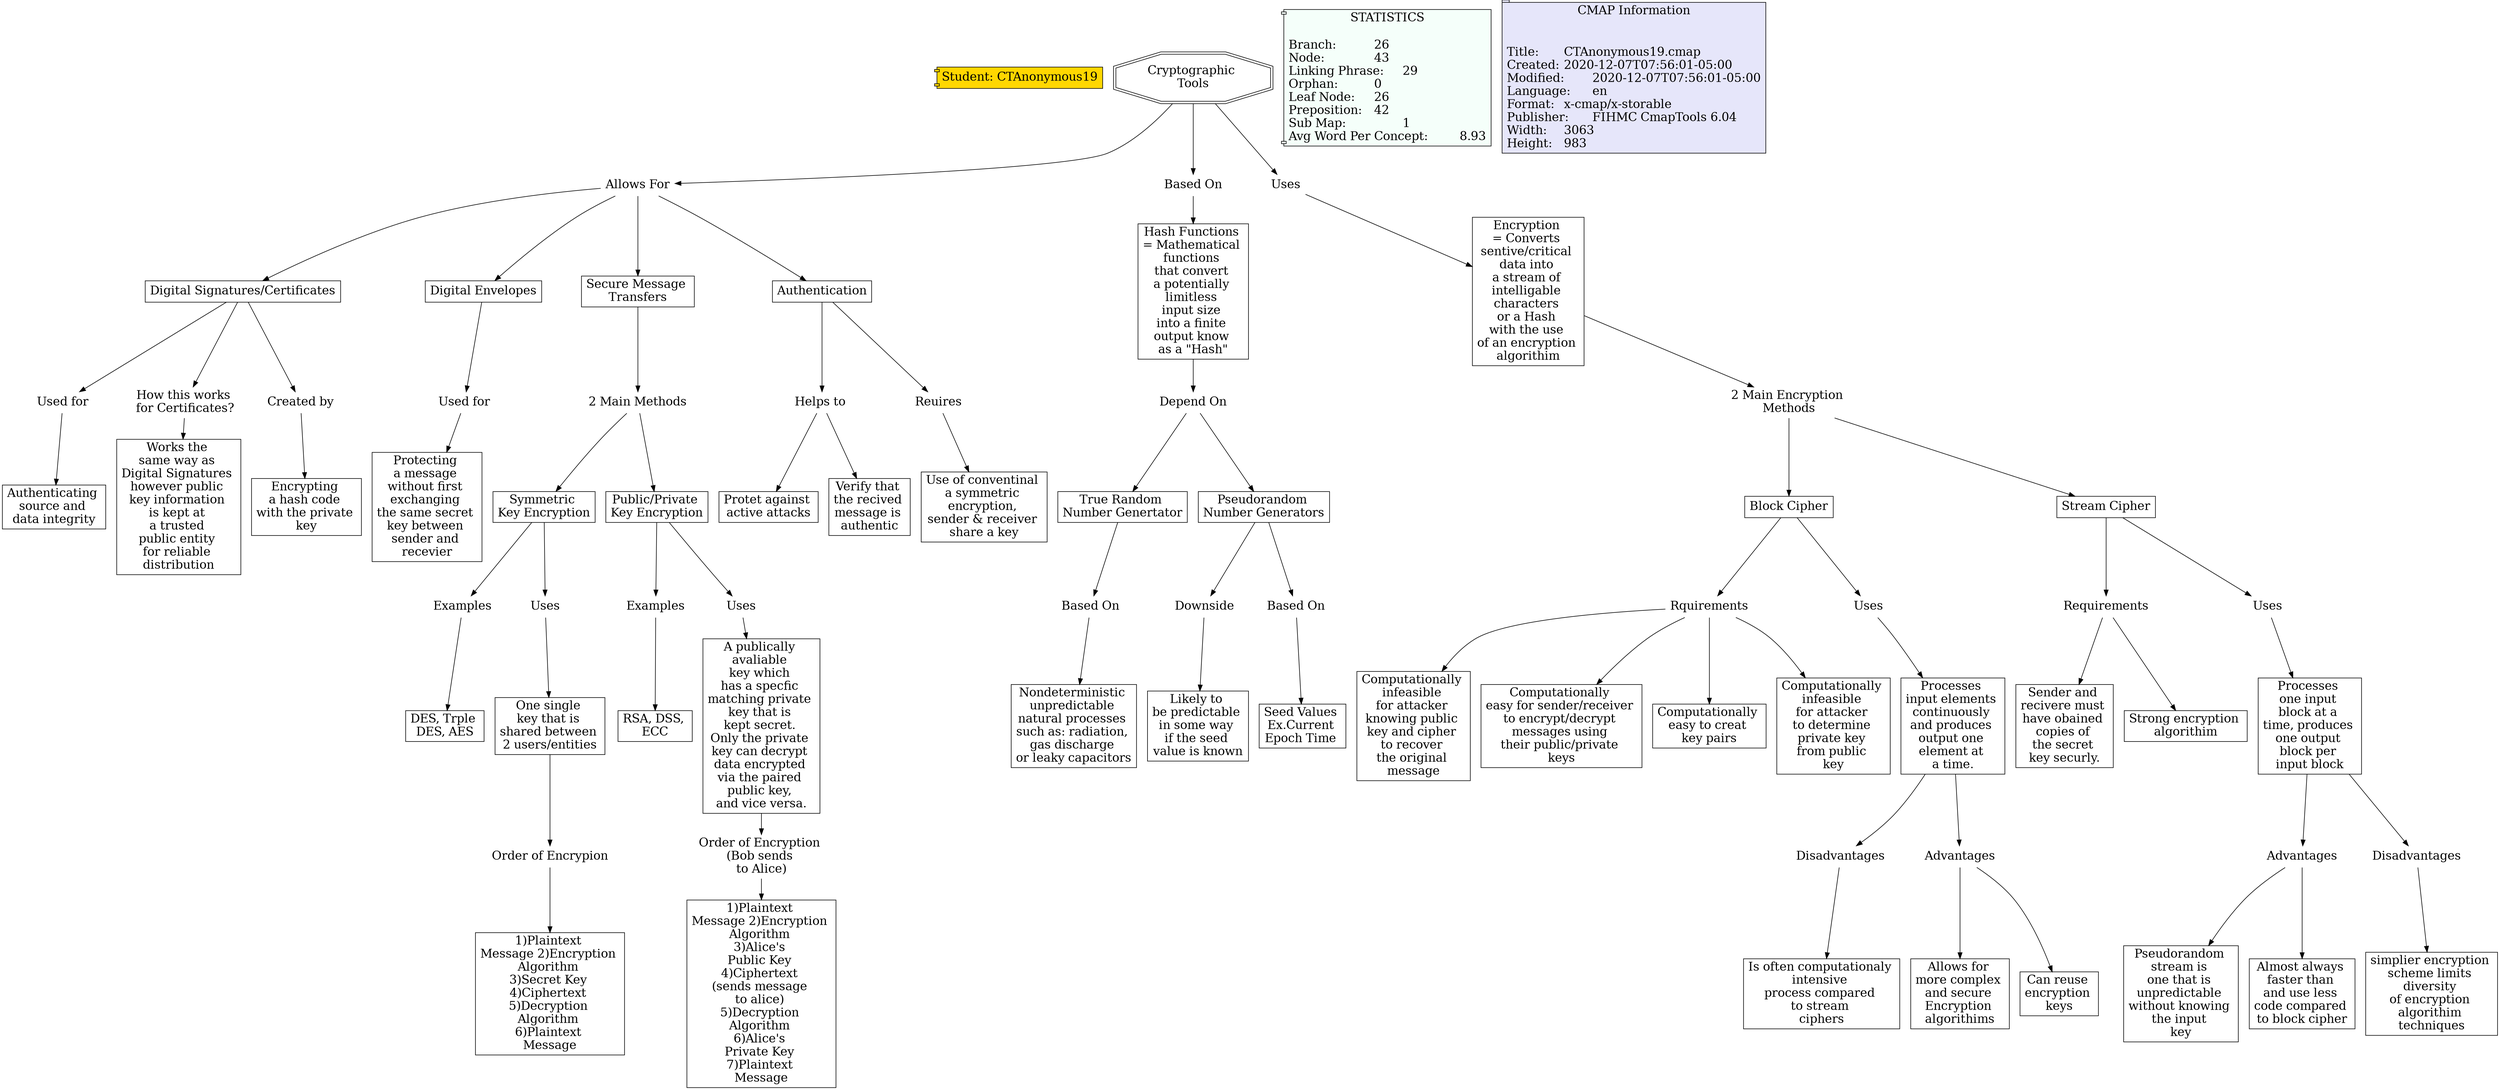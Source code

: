 // The Round Table
digraph {
	Student [label="Student: CTAnonymous19" fillcolor=gold fontsize=20 shape=component style=filled]
	"1RRWSTM46-124K53D-1YW" [label="Based On" fontsize=20 shape=none]
	"1RRWSTM46-Y0KSP9-1YS" [label="Nondeterministic 
unpredictable 
natural processes 
such as: radiation, 
gas discharge 
or leaky capacitors
" fillcolor=white fontsize=20 shape=rect style=filled]
	"1RRWSTM46-124K53D-1YW" -> "1RRWSTM46-Y0KSP9-1YS" [constraint=true]
	"1RRWSHZBQ-171S2J6-1N1" [label="True Random 
Number Genertator
" fillcolor=white fontsize=20 shape=rect style=filled]
	"1RRWSTM46-124K53D-1YW" [label="Based On" fontsize=20 shape=none]
	"1RRWSHZBQ-171S2J6-1N1" -> "1RRWSTM46-124K53D-1YW" [constraint=true]
	"1RRZDLK5T-THN5KG-421" [label=Disadvantages fontsize=20 shape=none]
	"1RRZDLK5T-1KL2H7S-41Y" [label="Is often computationaly 
intensive 
process compared 
to stream 
ciphers" fillcolor=white fontsize=20 shape=rect style=filled]
	"1RRZDLK5T-THN5KG-421" -> "1RRZDLK5T-1KL2H7S-41Y" [constraint=true]
	"1RRZ9T804-1WK19J8-2XD" [label="Order of Encrypion
" fontsize=20 shape=none]
	"1RRZ9T804-1VCG52W-2X9" [label="1)Plaintext 
Message 2)Encryption 
Algorithm 
3)Secret Key 
4)Ciphertext 
5)Decryption 
Algorithm 
6)Plaintext 
Message" fillcolor=white fontsize=20 shape=rect style=filled]
	"1RRZ9T804-1WK19J8-2XD" -> "1RRZ9T804-1VCG52W-2X9" [constraint=true]
	"1RRZH448Z-173PJYS-5XF" [label="Used for" fontsize=20 shape=none]
	"1RRZH448V-1NZ2YV3-5XB" [label="Authenticating 
source and 
data integrity
" fillcolor=white fontsize=20 shape=rect style=filled]
	"1RRZH448Z-173PJYS-5XF" -> "1RRZH448V-1NZ2YV3-5XB" [constraint=true]
	"1RRZ9VFBL-1TJ85Y0-2Z0" [label=Examples fontsize=20 shape=none]
	"1RRZ9VFB3-213CGGJ-2YX" [label="DES, Trple 
DES, AES" fillcolor=white fontsize=20 shape=rect style=filled]
	"1RRZ9VFBL-1TJ85Y0-2Z0" -> "1RRZ9VFB3-213CGGJ-2YX" [constraint=true]
	"1RRZ9JV2X-4L05F8-2KQ" [label="Digital Signatures/Certificates
" fillcolor=white fontsize=20 shape=rect style=filled]
	"1RRZHTB36-W3GF7J-6LH" [label="How this works 
for Certificates?
" fontsize=20 shape=none]
	"1RRZ9JV2X-4L05F8-2KQ" -> "1RRZHTB36-W3GF7J-6LH" [constraint=true]
	"1RRZGR8XT-12F8494-5LL" [label="Helps to " fontsize=20 shape=none]
	"1RRZGR8X9-PZRNWF-5LH" [label="Protet against 
active attacks
" fillcolor=white fontsize=20 shape=rect style=filled]
	"1RRZGR8XT-12F8494-5LL" -> "1RRZGR8X9-PZRNWF-5LH" [constraint=true]
	"1RRZFRXG2-J7DB0H-4QZ" [label=Requirements fontsize=20 shape=none]
	"1RRZFZZDF-17WXSFW-4TL" [label="Sender and 
recivere must 
have obained 
copies of 
the secret 
key securly.
" fillcolor=white fontsize=20 shape=rect style=filled]
	"1RRZFRXG2-J7DB0H-4QZ" -> "1RRZFZZDF-17WXSFW-4TL" [constraint=true]
	"1RRZDHMWD-1FQBVWT-3Y0" [label=Advantages fontsize=20 shape=none]
	"1RRZDWQ3F-1Z670HD-4DP" [label="Pseudorandom 
stream is 
one that is 
unpredictable 
without knowing 
the input 
key" fillcolor=white fontsize=20 shape=rect style=filled]
	"1RRZDHMWD-1FQBVWT-3Y0" -> "1RRZDWQ3F-1Z670HD-4DP" [constraint=true]
	"1RRZG4GQ7-GV11MT-4Z4" [label=Rquirements fontsize=20 shape=none]
	"1RRZGDFSD-1QZSC60-598" [label="Computationally 
infeasible 
for attacker 
knowing public 
key and cipher 
to recover 
the original 
message" fillcolor=white fontsize=20 shape=rect style=filled]
	"1RRZG4GQ7-GV11MT-4Z4" -> "1RRZGDFSD-1QZSC60-598" [constraint=true]
	"1RRWRCZF9-12BYY8G-Z5" [label="Block Cipher
" fillcolor=white fontsize=20 shape=rect style=filled]
	"1RRZG4GQ7-GV11MT-4Z4" [label=Rquirements fontsize=20 shape=none]
	"1RRWRCZF9-12BYY8G-Z5" -> "1RRZG4GQ7-GV11MT-4Z4" [constraint=true]
	"1RRWRJYQ1-QXF0J7-175" [label="Processes 
input elements 
continuously 
and produces 
output one 
element at 
a time." fillcolor=white fontsize=20 shape=rect style=filled]
	"1RRZDL91G-KPY4FS-40T" [label=Advantages fontsize=20 shape=none]
	"1RRWRJYQ1-QXF0J7-175" -> "1RRZDL91G-KPY4FS-40T" [constraint=true]
	"1RRZDL91G-KPY4FS-40T" [label=Advantages fontsize=20 shape=none]
	"1RRZDQ84W-CDXHRW-45J" [label="Allows for 
more complex 
and secure 
Encryption 
algorithims" fillcolor=white fontsize=20 shape=rect style=filled]
	"1RRZDL91G-KPY4FS-40T" -> "1RRZDQ84W-CDXHRW-45J" [constraint=true]
	"1RRZ9RY00-6TFT32-2SW" [label=Uses fontsize=20 shape=none]
	"1RRZ9RY00-1YG58MQ-2SS" [label="One single 
key that is 
shared between 
2 users/entities
" fillcolor=white fontsize=20 shape=rect style=filled]
	"1RRZ9RY00-6TFT32-2SW" -> "1RRZ9RY00-1YG58MQ-2SS" [constraint=true]
	"1RRZ9NXL6-10R7TNM-2NC" [label="Symmetric 
Key Encryption
" fillcolor=white fontsize=20 shape=rect style=filled]
	"1RRZ9RY00-6TFT32-2SW" [label=Uses fontsize=20 shape=none]
	"1RRZ9NXL6-10R7TNM-2NC" -> "1RRZ9RY00-6TFT32-2SW" [constraint=true]
	"1RRWRFRCW-74XBTY-11R" [label=Uses fontsize=20 shape=none]
	"1RRWRFRCW-279Y6M6-11N" [label="Processes 
one input 
block at a 
time, produces 
one output 
block per 
input block
" fillcolor=white fontsize=20 shape=rect style=filled]
	"1RRWRFRCW-74XBTY-11R" -> "1RRWRFRCW-279Y6M6-11N" [constraint=true]
	"1RRZDHMWD-1FQBVWT-3Y0" [label=Advantages fontsize=20 shape=none]
	"1RRZDHMWD-1L2L5CT-3XX" [label="Almost always 
faster than 
and use less 
code compared 
to block cipher
" fillcolor=white fontsize=20 shape=rect style=filled]
	"1RRZDHMWD-1FQBVWT-3Y0" -> "1RRZDHMWD-1L2L5CT-3XX" [constraint=true]
	"1RRZGTT72-289NFLJ-5R6" [label=Reuires fontsize=20 shape=none]
	"1RRZGTT72-1FZNX8F-5R3" [label="Use of conventinal 
a symmetric 
encryption, 
sender & receiver 
share a key
" fillcolor=white fontsize=20 shape=rect style=filled]
	"1RRZGTT72-289NFLJ-5R6" -> "1RRZGTT72-1FZNX8F-5R3" [constraint=true]
	"1RRZ9QGVT-J53KT-2QB" [label="Public/Private 
Key Encryption
" fillcolor=white fontsize=20 shape=rect style=filled]
	"1RRZBLR3G-B3TBGJ-3GJ" [label=Examples fontsize=20 shape=none]
	"1RRZ9QGVT-J53KT-2QB" -> "1RRZBLR3G-B3TBGJ-3GJ" [constraint=true]
	"1RRZ9JV2X-4L05F8-2KQ" [label="Digital Signatures/Certificates
" fillcolor=white fontsize=20 shape=rect style=filled]
	"1RRZH448Z-173PJYS-5XF" [label="Used for" fontsize=20 shape=none]
	"1RRZ9JV2X-4L05F8-2KQ" -> "1RRZH448Z-173PJYS-5XF" [constraint=true]
	"1RRZ9RY00-1YG58MQ-2SS" [label="One single 
key that is 
shared between 
2 users/entities
" fillcolor=white fontsize=20 shape=rect style=filled]
	"1RRZ9T804-1WK19J8-2XD" [label="Order of Encrypion
" fontsize=20 shape=none]
	"1RRZ9RY00-1YG58MQ-2SS" -> "1RRZ9T804-1WK19J8-2XD" [constraint=true]
	"1RRZ8YF6Q-13CKVF4-2DR" [label="Allows For
" fontsize=20 shape=none]
	"1RRZJ2FWM-2739F1C-6TW" [label="Digital Envelopes
" fillcolor=white fontsize=20 shape=rect style=filled]
	"1RRZ8YF6Q-13CKVF4-2DR" -> "1RRZJ2FWM-2739F1C-6TW" [constraint=true]
	"1RRZDL91G-KPY4FS-40T" [label=Advantages fontsize=20 shape=none]
	"1RRZDL91G-NGD02P-40Q" [label="Can reuse 
encryption 
keys" fillcolor=white fontsize=20 shape=rect style=filled]
	"1RRZDL91G-KPY4FS-40T" -> "1RRZDL91G-NGD02P-40Q" [constraint=true]
	"1RRWQZX95-114T1C9-8N" [label="Cryptographic 
Tools" fillcolor=white fontsize=20 shape=doubleoctagon style=filled]
	"1RRWR0XJF-3KGZ5L-DQ" [label="Based On" fontsize=20 shape=none]
	"1RRWQZX95-114T1C9-8N" -> "1RRWR0XJF-3KGZ5L-DQ" [constraint=true]
	"1RRWR3RRX-QXFXCS-LD" [label="Depend On" fontsize=20 shape=none]
	"1RRWR3RRD-PR8FGN-L9" [label="Pseudorandom 
Number Generators
" fillcolor=white fontsize=20 shape=rect style=filled]
	"1RRWR3RRX-QXFXCS-LD" -> "1RRWR3RRD-PR8FGN-L9" [constraint=true]
	"1RRWQZX95-114T1C9-8N" [label="Cryptographic 
Tools" fillcolor=white fontsize=20 shape=doubleoctagon style=filled]
	"1RRZ8YF6Q-13CKVF4-2DR" [label="Allows For
" fontsize=20 shape=none]
	"1RRWQZX95-114T1C9-8N" -> "1RRZ8YF6Q-13CKVF4-2DR" [constraint=true]
	"1RRZJ2FWM-2739F1C-6TW" [label="Digital Envelopes
" fillcolor=white fontsize=20 shape=rect style=filled]
	"1RRZJ35T4-1FPQFQ0-6WB" [label="Used for" fontsize=20 shape=none]
	"1RRZJ2FWM-2739F1C-6TW" -> "1RRZJ35T4-1FPQFQ0-6WB" [constraint=true]
	"1RRWR3RRX-QXFXCS-LD" [label="Depend On" fontsize=20 shape=none]
	"1RRWSHZBQ-171S2J6-1N1" [label="True Random 
Number Genertator
" fillcolor=white fontsize=20 shape=rect style=filled]
	"1RRWR3RRX-QXFXCS-LD" -> "1RRWSHZBQ-171S2J6-1N1" [constraint=true]
	"1RRWRJYQ1-QXF0J7-175" [label="Processes 
input elements 
continuously 
and produces 
output one 
element at 
a time." fillcolor=white fontsize=20 shape=rect style=filled]
	"1RRZDLK5T-THN5KG-421" [label=Disadvantages fontsize=20 shape=none]
	"1RRWRJYQ1-QXF0J7-175" -> "1RRZDLK5T-THN5KG-421" [constraint=true]
	"1RRWRFRCW-279Y6M6-11N" [label="Processes 
one input 
block at a 
time, produces 
one output 
block per 
input block
" fillcolor=white fontsize=20 shape=rect style=filled]
	"1RRZDHMWD-1FQBVWT-3Y0" [label=Advantages fontsize=20 shape=none]
	"1RRWRFRCW-279Y6M6-11N" -> "1RRZDHMWD-1FQBVWT-3Y0" [constraint=true]
	"1RRZ8YF6Q-13CKVF4-2DR" [label="Allows For
" fontsize=20 shape=none]
	"1RRZ8YF66-QQYHYJ-2DN" [label="Secure Message 
Transfers" fillcolor=white fontsize=20 shape=rect style=filled]
	"1RRZ8YF6Q-13CKVF4-2DR" -> "1RRZ8YF66-QQYHYJ-2DN" [constraint=true]
	"1RRWRFRCW-279Y6M6-11N" [label="Processes 
one input 
block at a 
time, produces 
one output 
block per 
input block
" fillcolor=white fontsize=20 shape=rect style=filled]
	"1RRZDJ77Z-1778T4N-3ZJ" [label=Disadvantages fontsize=20 shape=none]
	"1RRWRFRCW-279Y6M6-11N" -> "1RRZDJ77Z-1778T4N-3ZJ" [constraint=true]
	"1RRZ9NXL6-KB03HS-2NG" [label="2 Main Methods
" fontsize=20 shape=none]
	"1RRZ9QGVT-J53KT-2QB" [label="Public/Private 
Key Encryption
" fillcolor=white fontsize=20 shape=rect style=filled]
	"1RRZ9NXL6-KB03HS-2NG" -> "1RRZ9QGVT-J53KT-2QB" [constraint=true]
	"1RRZ9VZ9B-1SWYM6K-302" [label="A publically 
avaliable 
key which 
has a specfic 
matching private 
key that is 
kept secret. 
Only the private 
key can decrypt 
data encrypted 
via the paired 
public key, 
and vice versa.
" fillcolor=white fontsize=20 shape=rect style=filled]
	"1RRZB30J3-1M95PZG-387" [label="Order of Encryption 
(Bob sends 
to Alice)" fontsize=20 shape=none]
	"1RRZ9VZ9B-1SWYM6K-302" -> "1RRZB30J3-1M95PZG-387" [constraint=true]
	"1RRZH68RW-YTPR2N-5ZZ" [label="Created by
" fontsize=20 shape=none]
	"1RRZH68RR-TNVW7K-5ZW" [label="Encrypting 
a hash code 
with the private 
key" fillcolor=white fontsize=20 shape=rect style=filled]
	"1RRZH68RW-YTPR2N-5ZZ" -> "1RRZH68RR-TNVW7K-5ZW" [constraint=true]
	"1RRZ9NXL6-10R7TNM-2NC" [label="Symmetric 
Key Encryption
" fillcolor=white fontsize=20 shape=rect style=filled]
	"1RRZ9VFBL-1TJ85Y0-2Z0" [label=Examples fontsize=20 shape=none]
	"1RRZ9NXL6-10R7TNM-2NC" -> "1RRZ9VFBL-1TJ85Y0-2Z0" [constraint=true]
	"1RRZ9HN1W-21Z9P27-2JR" [label=Authentication fillcolor=white fontsize=20 shape=rect style=filled]
	"1RRZGR8XT-12F8494-5LL" [label="Helps to " fontsize=20 shape=none]
	"1RRZ9HN1W-21Z9P27-2JR" -> "1RRZGR8XT-12F8494-5LL" [constraint=true]
	"1RRWR0XHX-1N5XW1K-DM" [label="Hash Functions 
= Mathematical 
functions 
that convert 
a potentially 
limitless 
input size 
into a finite 
output know 
as a \"Hash\"
" fillcolor=white fontsize=20 shape=rect style=filled]
	"1RRWR3RRX-QXFXCS-LD" [label="Depend On" fontsize=20 shape=none]
	"1RRWR0XHX-1N5XW1K-DM" -> "1RRWR3RRX-QXFXCS-LD" [constraint=true]
	"1RRZJ35T4-1FPQFQ0-6WB" [label="Used for" fontsize=20 shape=none]
	"1RRZJ35T4-1CX1Q5R-6W7" [label="Protecting 
a message 
without first 
exchanging 
the same secret 
key between 
sender and 
recevier" fillcolor=white fontsize=20 shape=rect style=filled]
	"1RRZJ35T4-1FPQFQ0-6WB" -> "1RRZJ35T4-1CX1Q5R-6W7" [constraint=true]
	"1RRZ9HN1W-21Z9P27-2JR" [label=Authentication fillcolor=white fontsize=20 shape=rect style=filled]
	"1RRZGTT72-289NFLJ-5R6" [label=Reuires fontsize=20 shape=none]
	"1RRZ9HN1W-21Z9P27-2JR" -> "1RRZGTT72-289NFLJ-5R6" [constraint=true]
	"1RRWR65QW-22SLRDG-P3" [label="Encryption 
= Converts 
sentive/critical 
data into 
a stream of 
intelligable 
characters 
or a Hash 
with the use 
of an encryption 
algorithim" fillcolor=white fontsize=20 shape=rect style=filled]
	"1RRWRCHPL-3K2J11-XX" [label="2 Main Encryption 
Methods" fontsize=20 shape=none]
	"1RRWR65QW-22SLRDG-P3" -> "1RRWRCHPL-3K2J11-XX" [constraint=true]
	"1RRWQZX95-114T1C9-8N" [label="Cryptographic 
Tools" fillcolor=white fontsize=20 shape=doubleoctagon style=filled]
	"1RRWR65QW-19GZ16H-P6" [label=Uses fontsize=20 shape=none]
	"1RRWQZX95-114T1C9-8N" -> "1RRWR65QW-19GZ16H-P6" [constraint=true]
	"1RRWRCHPL-3K2J11-XX" [label="2 Main Encryption 
Methods" fontsize=20 shape=none]
	"1RRWRCHP2-JL3G20-XT" [label="Stream Cipher
" fillcolor=white fontsize=20 shape=rect style=filled]
	"1RRWRCHPL-3K2J11-XX" -> "1RRWRCHP2-JL3G20-XT" [constraint=true]
	"1RRWR3RRD-PR8FGN-L9" [label="Pseudorandom 
Number Generators
" fillcolor=white fontsize=20 shape=rect style=filled]
	"1RRWSP23N-18SWMZW-1TC" [label=Downside fontsize=20 shape=none]
	"1RRWR3RRD-PR8FGN-L9" -> "1RRWSP23N-18SWMZW-1TC" [constraint=true]
	"1RRWSP23N-18SWMZW-1TC" [label=Downside fontsize=20 shape=none]
	"1RRWSP23N-2DSRY2W-1T8" [label="Likely to 
be predictable 
in some way 
if the seed 
value is known
" fillcolor=white fontsize=20 shape=rect style=filled]
	"1RRWSP23N-18SWMZW-1TC" -> "1RRWSP23N-2DSRY2W-1T8" [constraint=true]
	"1RRZDJ77Z-1778T4N-3ZJ" [label=Disadvantages fontsize=20 shape=none]
	"1RRZDJ77Z-1N6NXGJ-3ZF" [label="simplier encryption 
scheme limits 
diversity 
of encryption 
algorithim 
techniques" fillcolor=white fontsize=20 shape=rect style=filled]
	"1RRZDJ77Z-1778T4N-3ZJ" -> "1RRZDJ77Z-1N6NXGJ-3ZF" [constraint=true]
	"1RRZ8YF66-QQYHYJ-2DN" [label="Secure Message 
Transfers" fillcolor=white fontsize=20 shape=rect style=filled]
	"1RRZ9NXL6-KB03HS-2NG" [label="2 Main Methods
" fontsize=20 shape=none]
	"1RRZ8YF66-QQYHYJ-2DN" -> "1RRZ9NXL6-KB03HS-2NG" [constraint=true]
	"1RRWRCHP2-JL3G20-XT" [label="Stream Cipher
" fillcolor=white fontsize=20 shape=rect style=filled]
	"1RRWRFRCW-74XBTY-11R" [label=Uses fontsize=20 shape=none]
	"1RRWRCHP2-JL3G20-XT" -> "1RRWRFRCW-74XBTY-11R" [constraint=true]
	"1RRZ9VZ9B-1Q1NW0-305" [label=Uses fontsize=20 shape=none]
	"1RRZ9VZ9B-1SWYM6K-302" [label="A publically 
avaliable 
key which 
has a specfic 
matching private 
key that is 
kept secret. 
Only the private 
key can decrypt 
data encrypted 
via the paired 
public key, 
and vice versa.
" fillcolor=white fontsize=20 shape=rect style=filled]
	"1RRZ9VZ9B-1Q1NW0-305" -> "1RRZ9VZ9B-1SWYM6K-302" [constraint=true]
	"1RRZ9JV2X-4L05F8-2KQ" [label="Digital Signatures/Certificates
" fillcolor=white fontsize=20 shape=rect style=filled]
	"1RRZH68RW-YTPR2N-5ZZ" [label="Created by
" fontsize=20 shape=none]
	"1RRZ9JV2X-4L05F8-2KQ" -> "1RRZH68RW-YTPR2N-5ZZ" [constraint=true]
	"1RRZGR8XT-12F8494-5LL" [label="Helps to " fontsize=20 shape=none]
	"1RRZGSM1P-CGP5CB-5NY" [label="Verify that 
the recived 
message is 
authentic" fillcolor=white fontsize=20 shape=rect style=filled]
	"1RRZGR8XT-12F8494-5LL" -> "1RRZGSM1P-CGP5CB-5NY" [constraint=true]
	"1RRWR0XJF-3KGZ5L-DQ" [label="Based On" fontsize=20 shape=none]
	"1RRWR0XHX-1N5XW1K-DM" [label="Hash Functions 
= Mathematical 
functions 
that convert 
a potentially 
limitless 
input size 
into a finite 
output know 
as a \"Hash\"
" fillcolor=white fontsize=20 shape=rect style=filled]
	"1RRWR0XJF-3KGZ5L-DQ" -> "1RRWR0XHX-1N5XW1K-DM" [constraint=true]
	"1RRZ9QGVT-J53KT-2QB" [label="Public/Private 
Key Encryption
" fillcolor=white fontsize=20 shape=rect style=filled]
	"1RRZ9VZ9B-1Q1NW0-305" [label=Uses fontsize=20 shape=none]
	"1RRZ9QGVT-J53KT-2QB" -> "1RRZ9VZ9B-1Q1NW0-305" [constraint=true]
	"1RRZG4GQ7-GV11MT-4Z4" [label=Rquirements fontsize=20 shape=none]
	"1RRZG8BMF-6PQPJN-52C" [label="Computationally 
easy for sender/receiver 
to encrypt/decrypt 
messages using 
their public/private 
keys" fillcolor=white fontsize=20 shape=rect style=filled]
	"1RRZG4GQ7-GV11MT-4Z4" -> "1RRZG8BMF-6PQPJN-52C" [constraint=true]
	"1RRZ8YF6Q-13CKVF4-2DR" [label="Allows For
" fontsize=20 shape=none]
	"1RRZ9JV2X-4L05F8-2KQ" [label="Digital Signatures/Certificates
" fillcolor=white fontsize=20 shape=rect style=filled]
	"1RRZ8YF6Q-13CKVF4-2DR" -> "1RRZ9JV2X-4L05F8-2KQ" [constraint=true]
	"1RRWR65QW-19GZ16H-P6" [label=Uses fontsize=20 shape=none]
	"1RRWR65QW-22SLRDG-P3" [label="Encryption 
= Converts 
sentive/critical 
data into 
a stream of 
intelligable 
characters 
or a Hash 
with the use 
of an encryption 
algorithim" fillcolor=white fontsize=20 shape=rect style=filled]
	"1RRWR65QW-19GZ16H-P6" -> "1RRWR65QW-22SLRDG-P3" [constraint=true]
	"1RRZG4GQ7-GV11MT-4Z4" [label=Rquirements fontsize=20 shape=none]
	"1RRZG4GQ7-1LVFSGH-4Z1" [label="Computationally 
easy to creat 
key pairs" fillcolor=white fontsize=20 shape=rect style=filled]
	"1RRZG4GQ7-GV11MT-4Z4" -> "1RRZG4GQ7-1LVFSGH-4Z1" [constraint=true]
	"1RRWRCZF9-12BYY8G-Z5" [label="Block Cipher
" fillcolor=white fontsize=20 shape=rect style=filled]
	"1RRWRJYQK-1364YK6-178" [label=Uses fontsize=20 shape=none]
	"1RRWRCZF9-12BYY8G-Z5" -> "1RRWRJYQK-1364YK6-178" [constraint=true]
	"1RRWRCHPL-3K2J11-XX" [label="2 Main Encryption 
Methods" fontsize=20 shape=none]
	"1RRWRCZF9-12BYY8G-Z5" [label="Block Cipher
" fillcolor=white fontsize=20 shape=rect style=filled]
	"1RRWRCHPL-3K2J11-XX" -> "1RRWRCZF9-12BYY8G-Z5" [constraint=true]
	"1RRZFRXG2-J7DB0H-4QZ" [label=Requirements fontsize=20 shape=none]
	"1RRZFRXG2-1C0XMYD-4QW" [label="Strong encryption 
algorithim" fillcolor=white fontsize=20 shape=rect style=filled]
	"1RRZFRXG2-J7DB0H-4QZ" -> "1RRZFRXG2-1C0XMYD-4QW" [constraint=true]
	"1RRWR3RRD-PR8FGN-L9" [label="Pseudorandom 
Number Generators
" fillcolor=white fontsize=20 shape=rect style=filled]
	"1RRWSKM4X-29XQSNW-1Q9" [label="Based On" fontsize=20 shape=none]
	"1RRWR3RRD-PR8FGN-L9" -> "1RRWSKM4X-29XQSNW-1Q9" [constraint=true]
	"1RRZHTB36-W3GF7J-6LH" [label="How this works 
for Certificates?
" fontsize=20 shape=none]
	"1RRZHTB36-2408R6B-6LD" [label="Works the 
same way as 
Digital Signatures 
however public 
key information 
is kept at 
a trusted 
public entity 
for reliable 
distribution" fillcolor=white fontsize=20 shape=rect style=filled]
	"1RRZHTB36-W3GF7J-6LH" -> "1RRZHTB36-2408R6B-6LD" [constraint=true]
	"1RRWRCHP2-JL3G20-XT" [label="Stream Cipher
" fillcolor=white fontsize=20 shape=rect style=filled]
	"1RRZFRXG2-J7DB0H-4QZ" [label=Requirements fontsize=20 shape=none]
	"1RRWRCHP2-JL3G20-XT" -> "1RRZFRXG2-J7DB0H-4QZ" [constraint=true]
	"1RRZ9NXL6-KB03HS-2NG" [label="2 Main Methods
" fontsize=20 shape=none]
	"1RRZ9NXL6-10R7TNM-2NC" [label="Symmetric 
Key Encryption
" fillcolor=white fontsize=20 shape=rect style=filled]
	"1RRZ9NXL6-KB03HS-2NG" -> "1RRZ9NXL6-10R7TNM-2NC" [constraint=true]
	"1RRWRJYQK-1364YK6-178" [label=Uses fontsize=20 shape=none]
	"1RRWRJYQ1-QXF0J7-175" [label="Processes 
input elements 
continuously 
and produces 
output one 
element at 
a time." fillcolor=white fontsize=20 shape=rect style=filled]
	"1RRWRJYQK-1364YK6-178" -> "1RRWRJYQ1-QXF0J7-175" [constraint=true]
	"1RRWSKM4X-29XQSNW-1Q9" [label="Based On" fontsize=20 shape=none]
	"1RRWSKM4D-SJNQZZ-1Q6" [label="Seed Values 
Ex.Current 
Epoch Time 
" fillcolor=white fontsize=20 shape=rect style=filled]
	"1RRWSKM4X-29XQSNW-1Q9" -> "1RRWSKM4D-SJNQZZ-1Q6" [constraint=true]
	"1RRZ8YF6Q-13CKVF4-2DR" [label="Allows For
" fontsize=20 shape=none]
	"1RRZ9HN1W-21Z9P27-2JR" [label=Authentication fillcolor=white fontsize=20 shape=rect style=filled]
	"1RRZ8YF6Q-13CKVF4-2DR" -> "1RRZ9HN1W-21Z9P27-2JR" [constraint=true]
	"1RRZBLR3G-B3TBGJ-3GJ" [label=Examples fontsize=20 shape=none]
	"1RRZBLR3G-P6PKRK-3GF" [label="RSA, DSS, 
ECC" fillcolor=white fontsize=20 shape=rect style=filled]
	"1RRZBLR3G-B3TBGJ-3GJ" -> "1RRZBLR3G-P6PKRK-3GF" [constraint=true]
	"1RRZG4GQ7-GV11MT-4Z4" [label=Rquirements fontsize=20 shape=none]
	"1RRZGGDN8-20518W-5G3" [label="Computationally 
infeasible 
for attacker 
to determine 
private key 
from public 
key" fillcolor=white fontsize=20 shape=rect style=filled]
	"1RRZG4GQ7-GV11MT-4Z4" -> "1RRZGGDN8-20518W-5G3" [constraint=true]
	"1RRZB30J3-1M95PZG-387" [label="Order of Encryption 
(Bob sends 
to Alice)" fontsize=20 shape=none]
	"1RRZB30HM-1YN59ZZ-384" [label="1)Plaintext 
Message 2)Encryption 
Algorithm 
3)Alice's 
Public Key 
4)Ciphertext 
(sends message 
to alice) 
5)Decryption 
Algorithm 
6)Alice's 
Private Key 
7)Plaintext 
Message" fillcolor=white fontsize=20 shape=rect style=filled]
	"1RRZB30J3-1M95PZG-387" -> "1RRZB30HM-1YN59ZZ-384" [constraint=true]
	statictics [label="STATISTICS
\lBranch:		26\lNode:		43\lLinking Phrase:	29\lOrphan:		0\lLeaf Node:	26\lPreposition:	42\lSub Map:		1\lAvg Word Per Concept:	8.93\l" Gsplines=true fillcolor="#F5FFFA" fontsize=20 shape=component style=filled]
	file_info [label="CMAP Information

\lTitle:	CTAnonymous19.cmap\lCreated:	2020-12-07T07:56:01-05:00\lModified:	2020-12-07T07:56:01-05:00\lLanguage:	en\lFormat:	x-cmap/x-storable\lPublisher:	FIHMC CmapTools 6.04\lWidth:	3063\lHeight:	983\l" Gsplines=true fillcolor="#E6E6FA" fontsize=20 shape=tab style=filled]
}
